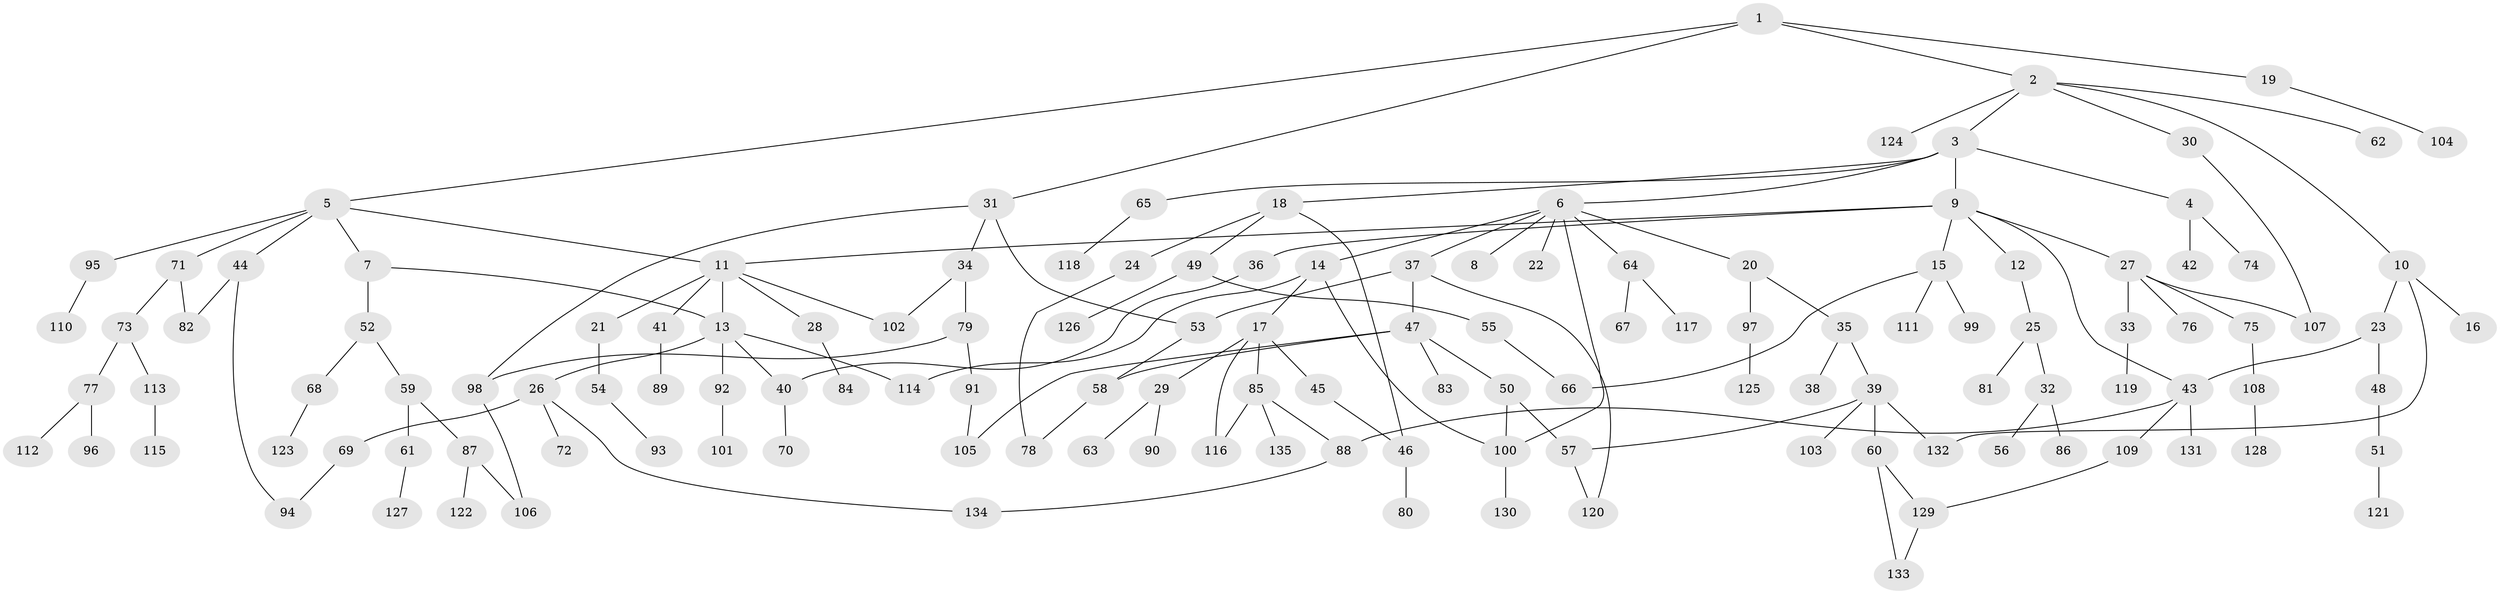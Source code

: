 // coarse degree distribution, {5: 0.036585365853658534, 6: 0.036585365853658534, 2: 0.34146341463414637, 7: 0.036585365853658534, 3: 0.17073170731707318, 4: 0.10975609756097561, 1: 0.2682926829268293}
// Generated by graph-tools (version 1.1) at 2025/48/03/04/25 22:48:48]
// undirected, 135 vertices, 161 edges
graph export_dot {
  node [color=gray90,style=filled];
  1;
  2;
  3;
  4;
  5;
  6;
  7;
  8;
  9;
  10;
  11;
  12;
  13;
  14;
  15;
  16;
  17;
  18;
  19;
  20;
  21;
  22;
  23;
  24;
  25;
  26;
  27;
  28;
  29;
  30;
  31;
  32;
  33;
  34;
  35;
  36;
  37;
  38;
  39;
  40;
  41;
  42;
  43;
  44;
  45;
  46;
  47;
  48;
  49;
  50;
  51;
  52;
  53;
  54;
  55;
  56;
  57;
  58;
  59;
  60;
  61;
  62;
  63;
  64;
  65;
  66;
  67;
  68;
  69;
  70;
  71;
  72;
  73;
  74;
  75;
  76;
  77;
  78;
  79;
  80;
  81;
  82;
  83;
  84;
  85;
  86;
  87;
  88;
  89;
  90;
  91;
  92;
  93;
  94;
  95;
  96;
  97;
  98;
  99;
  100;
  101;
  102;
  103;
  104;
  105;
  106;
  107;
  108;
  109;
  110;
  111;
  112;
  113;
  114;
  115;
  116;
  117;
  118;
  119;
  120;
  121;
  122;
  123;
  124;
  125;
  126;
  127;
  128;
  129;
  130;
  131;
  132;
  133;
  134;
  135;
  1 -- 2;
  1 -- 5;
  1 -- 19;
  1 -- 31;
  2 -- 3;
  2 -- 10;
  2 -- 30;
  2 -- 62;
  2 -- 124;
  3 -- 4;
  3 -- 6;
  3 -- 9;
  3 -- 18;
  3 -- 65;
  4 -- 42;
  4 -- 74;
  5 -- 7;
  5 -- 44;
  5 -- 71;
  5 -- 95;
  5 -- 11;
  6 -- 8;
  6 -- 14;
  6 -- 20;
  6 -- 22;
  6 -- 37;
  6 -- 64;
  6 -- 100;
  7 -- 52;
  7 -- 13;
  9 -- 11;
  9 -- 12;
  9 -- 15;
  9 -- 27;
  9 -- 36;
  9 -- 43;
  10 -- 16;
  10 -- 23;
  10 -- 132;
  11 -- 13;
  11 -- 21;
  11 -- 28;
  11 -- 41;
  11 -- 102;
  12 -- 25;
  13 -- 26;
  13 -- 92;
  13 -- 40;
  13 -- 114;
  14 -- 17;
  14 -- 114;
  14 -- 100;
  15 -- 99;
  15 -- 111;
  15 -- 66;
  17 -- 29;
  17 -- 45;
  17 -- 85;
  17 -- 116;
  18 -- 24;
  18 -- 46;
  18 -- 49;
  19 -- 104;
  20 -- 35;
  20 -- 97;
  21 -- 54;
  23 -- 48;
  23 -- 43;
  24 -- 78;
  25 -- 32;
  25 -- 81;
  26 -- 69;
  26 -- 72;
  26 -- 134;
  27 -- 33;
  27 -- 75;
  27 -- 76;
  27 -- 107;
  28 -- 84;
  29 -- 63;
  29 -- 90;
  30 -- 107;
  31 -- 34;
  31 -- 53;
  31 -- 98;
  32 -- 56;
  32 -- 86;
  33 -- 119;
  34 -- 79;
  34 -- 102;
  35 -- 38;
  35 -- 39;
  36 -- 40;
  37 -- 47;
  37 -- 120;
  37 -- 53;
  39 -- 57;
  39 -- 60;
  39 -- 103;
  39 -- 132;
  40 -- 70;
  41 -- 89;
  43 -- 109;
  43 -- 131;
  43 -- 88;
  44 -- 82;
  44 -- 94;
  45 -- 46;
  46 -- 80;
  47 -- 50;
  47 -- 58;
  47 -- 83;
  47 -- 105;
  48 -- 51;
  49 -- 55;
  49 -- 126;
  50 -- 100;
  50 -- 57;
  51 -- 121;
  52 -- 59;
  52 -- 68;
  53 -- 58;
  54 -- 93;
  55 -- 66;
  57 -- 120;
  58 -- 78;
  59 -- 61;
  59 -- 87;
  60 -- 129;
  60 -- 133;
  61 -- 127;
  64 -- 67;
  64 -- 117;
  65 -- 118;
  68 -- 123;
  69 -- 94;
  71 -- 73;
  71 -- 82;
  73 -- 77;
  73 -- 113;
  75 -- 108;
  77 -- 96;
  77 -- 112;
  79 -- 91;
  79 -- 98;
  85 -- 88;
  85 -- 116;
  85 -- 135;
  87 -- 122;
  87 -- 106;
  88 -- 134;
  91 -- 105;
  92 -- 101;
  95 -- 110;
  97 -- 125;
  98 -- 106;
  100 -- 130;
  108 -- 128;
  109 -- 129;
  113 -- 115;
  129 -- 133;
}
